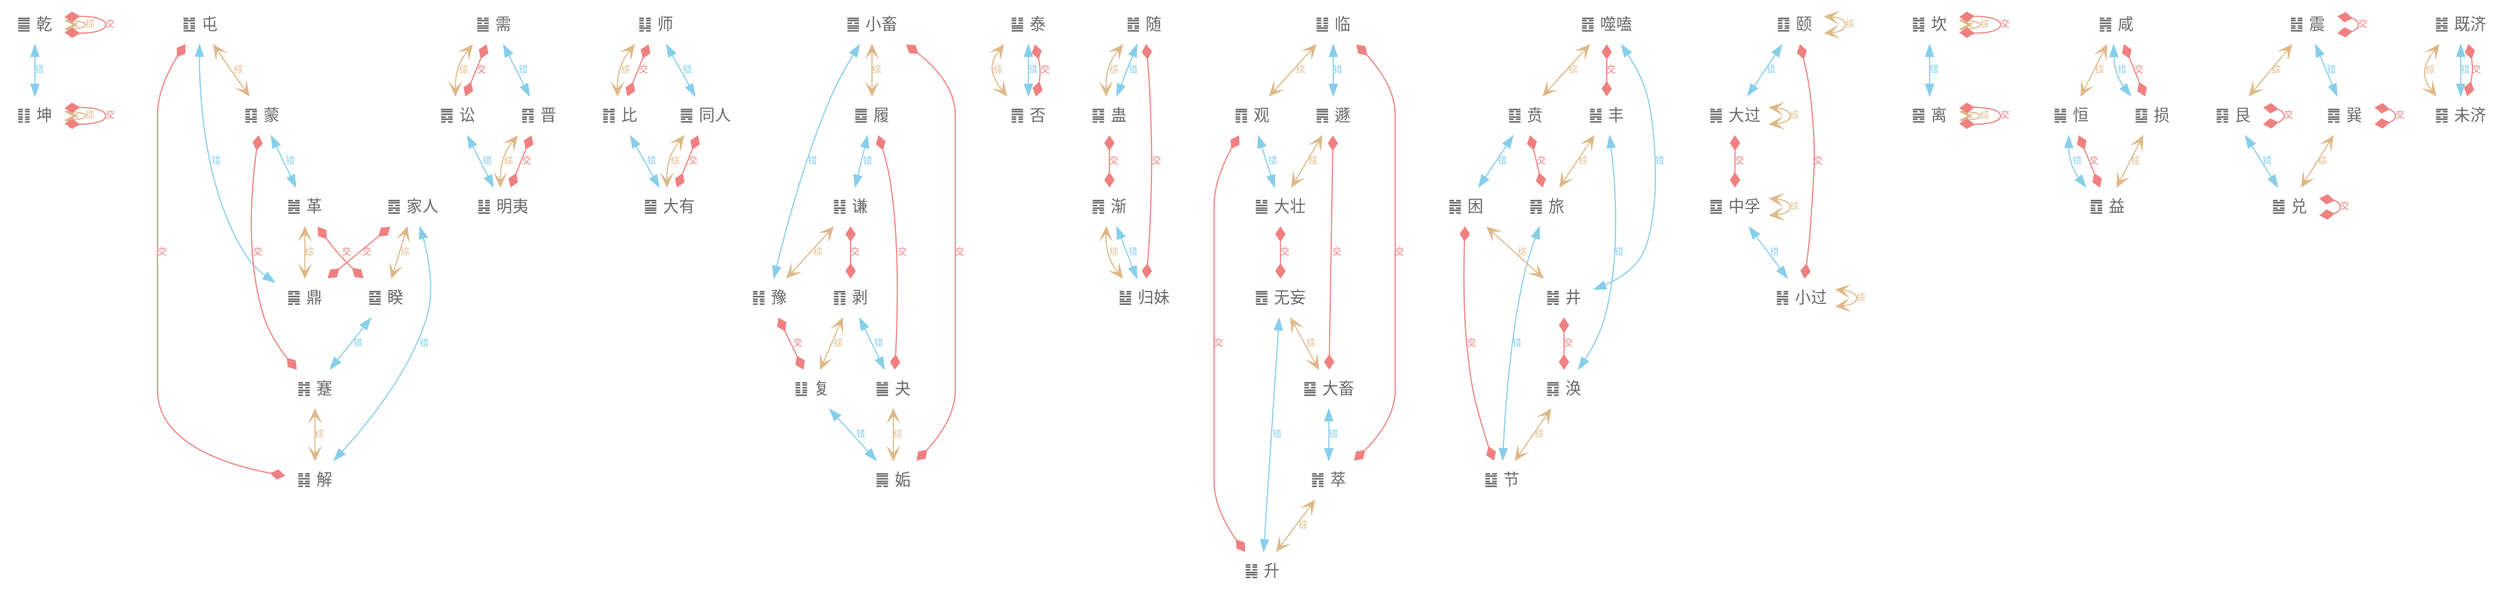 digraph G {

    node [shape=none, fontcolor=dimgray,  fontname="Microsoft YaHei"]

    qian [label="䷀ 乾"]
    kun [label="䷁ 坤"]
    zhun [label="䷂ 屯"]
    meng [label="䷃ 蒙"]
    xu [label="䷄ 需"]
    song [label="䷅ 讼"]
    shi [label="䷆ 师"] 
    bi [label="䷇ 比"] 
    xiaoxu [label="䷈ 小畜"]
    lv [label="䷉ 履"] 
    tai [label="䷊ 泰"]
    pi [label="䷋ 否"] 
    tongren [label="䷌ 同人"]
    dayou [label="䷍ 大有"]
    qian1 [label="䷎ 谦"] 
    yu [label="䷏ 豫"] 
    sui [label="䷐ 随"] 
    gu [label="䷑ 蛊"] 
    lin [label="䷒ 临"] 
    guan [label="䷓ 观"] 
    shihe [label="䷔ 噬嗑"] 
    bi1 [label="䷕ 贲"] 
    bo [label="䷖ 剥"]
    fu[label="䷗ 复"]
    wuwang [label="䷘ 无妄"]
    daxu [label="䷙ 大畜"]
    yi [label="䷚ 颐"]
    daguo [label="䷛ 大过"]
    kan [label="䷜ 坎"]
    li [label="䷝ 离"] 
    xian [label="䷞ 咸"]
    heng [label="䷟ 恒"]
    dun [label="䷠ 遯"]
    dazhuang [label="䷡ 大壮"]
    jin [label="䷢ 晋"] 
    mingyi [label="䷣ 明夷"]
    jiaren[label="䷤ 家人"]
    kui[label="䷥ 睽"]
    jian[label="䷦ 蹇"]
    jie [label="䷧ 解"]
    sun [label="䷨ 损"]
    yi1 [label="䷩ 益"] 
    guai [label="䷪ 夬"]
    gou [label="䷫ 姤"] 
    cui [label="䷬ 萃"] 
    sheng [label="䷭ 升"] 
    kun1 [label="䷮ 困"] 
    jing [label="䷯ 井"]
    ge[label="䷰ 革"]
    ding [label="䷱ 鼎"]
    zhen [label="䷲ 震"]
    gen [label="䷳ 艮"] 
    jian1 [label="䷴ 渐"] 
    guimei [label="䷵ 归妹"] 
    feng [label="䷶ 丰"] 
    lv1 [label="䷷ 旅"] 
    xun [label="䷸ 巽"] 
    dui [label="䷹ 兑"] 
    huan [label="䷺ 涣"] 
    jie1 [label="䷻ 节"] 
    zhongfu [label="䷼ 中孚"]
    xiaoguo [label="䷽ 小过"]
    jiji [label="䷾ 既济"]
    weiji [label="䷿ 未济"] 


    edge [ fontcolor=burlywood,fontsize=8, fontname="Microsoft YaHei",label="综", dir=both,  arrowhead=open, arrowtail=open color=burlywood]

    qian -> qian;
    kun -> kun
    zhun -> meng;
    xu -> song;
    shi->bi;
    xiaoxu->lv;
    tai->pi;
    tongren->dayou;
    qian1->yu;
    sui->gu;
    lin->guan;
    shihe->bi1;
    bo->fu;
    wuwang->daxu;
    yi->yi;
    daguo->daguo;
    kan->kan;
    li->li;

    xian->heng;
    dun->dazhuang;
    jin->mingyi;
    jiaren->kui;
    jian->jie;
    sun->yi1;
    guai->gou;
    cui->sheng;
    kun1->jing;
    ge->ding;
    zhen->gen;
    jian1->guimei;
    feng->lv1;
    xun->dui;
    huan->jie1;
    zhongfu->zhongfu;
    xiaoguo->xiaoguo;
    jiji->weiji;


    edge [ fontcolor=skyblue,fontsize=8, label="错",  arrowhead=normal, arrowtail=normal color=skyblue]
    qian->kun;
    zhun->ding;
    meng->ge;
    xu->jin;
    song->mingyi;
    shi->tongren;
    bi->dayou;
    xiaoxu->yu;
    lv->qian1;
    tai->pi;
    sui->gu;
    lin->dun;
    guan->dazhuang;
    shihe->jing;
    bi1->kun1;
    bo->guai;
    fu->gou;
    wuwang->sheng;
    daxu->cui;
    yi->daguo;
    kan->li;
    xian->sun;
    heng->yi1;
    jiaren->jie;
    kui->jian;
    zhen->xun;
    gen->dui;
    jian1->guimei;
    feng->huan;
    lv1->jie1;
    zhongfu->xiaoguo;
    jiji->weiji;


  edge [ fontcolor=lightcoral, label="交",  arrowhead=diamond, arrowtail=diamond color=lightcoral]
  qian->qian;
  kun->kun;
  zhun->jie;
  meng->jian;
  xu->song;
  shi->bi;
  xiaoxu->gou;
  lv->guai;
  tai->pi;
  sui->guimei;
  gu->jian1;
  lin->cui;
  guan->sheng;
  yi->xiaoguo;
  daguo->zhongfu;
  kan->kan;
  li->li;
  xian->sun;
  heng->yi1;
  zhen->zhen;
  gen->gen;
  dui->dui;
  xun->xun;
  shihe->feng;
  bi1->lv1;
  jiji->weiji;

  ge->kui;
  jiaren->ding;
  jin->mingyi;
  tongren->dayou;
  qian1->bo;
  yu->fu;
  dun->daxu;
  dazhuang->wuwang;
  kun1->jie1;
  jing->huan;


  
}